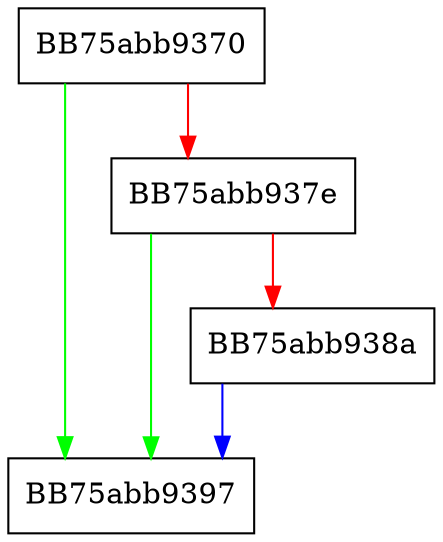 digraph rdtsc {
  node [shape="box"];
  graph [splines=ortho];
  BB75abb9370 -> BB75abb9397 [color="green"];
  BB75abb9370 -> BB75abb937e [color="red"];
  BB75abb937e -> BB75abb9397 [color="green"];
  BB75abb937e -> BB75abb938a [color="red"];
  BB75abb938a -> BB75abb9397 [color="blue"];
}